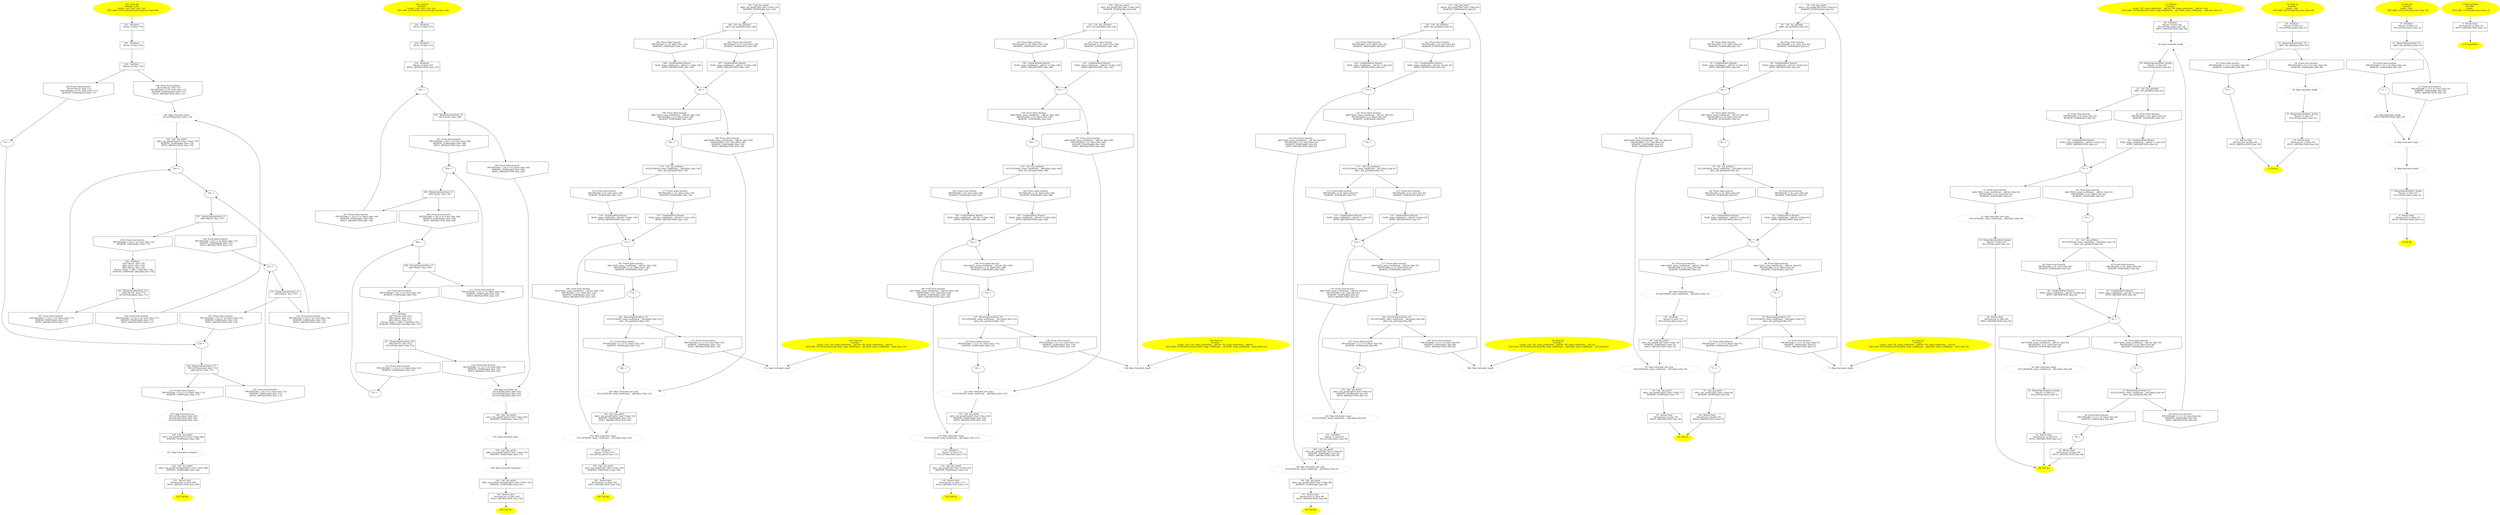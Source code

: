 digraph iCFG {
252 [label="252:  DeclStmt \n   *&i:int =0 [line 170]\n " shape="box"]
	

	 252 -> 251 ;
251 [label="251:  DeclStmt \n   *&j:int =0 [line 170]\n " shape="box"]
	

	 251 -> 250 ;
250 [label="250:  DeclStmt \n   *&k:int =0 [line 170]\n " shape="box"]
	

	 250 -> 248 ;
	 250 -> 249 ;
249 [label="249: Prune (false branch) \n   n$10=*&q:int  [line 171]\n  PRUNE((n$10 == 0), false); [line 171]\n  REMOVE_TEMPS(n$10); [line 171]\n " shape="invhouse"]
	

	 249 -> 247 ;
248 [label="248: Prune (true branch) \n   n$10=*&q:int  [line 171]\n  PRUNE((n$10 != 0), true); [line 171]\n  REMOVE_TEMPS(n$10); [line 171]\n  APPLY_ABSTRACTION; [line 171]\n " shape="invhouse"]
	

	 248 -> 245 ;
247 [label="247: + \n  " ]
	

	 247 -> 228 ;
246 [label="246:  DeclStmt \n   n$7=*&i:int  [line 176]\n  n$8=*&j:int  [line 176]\n  n$9=*&k:int  [line 176]\n  *&v:int =((n$7 + n$8) + n$9) [line 176]\n  REMOVE_TEMPS(n$7,n$8,n$9); [line 176]\n " shape="box"]
	

	 246 -> 241 ;
245 [label="245: Skip GotoLabel_print \n   NULLIFY(&q,false); [line 178]\n " color="gray"]
	

	 245 -> 244 ;
244 [label="244:  Call _fun_printf \n   n$6=_fun_printf(\"wow\\n\":char *) [line 179]\n  REMOVE_TEMPS(n$6); [line 179]\n  APPLY_ABSTRACTION; [line 179]\n " shape="box"]
	

	 244 -> 240 ;
243 [label="243: Prune (false branch) \n   PRUNE(((n$5 >= 15) == 0), false); [line 177]\n  REMOVE_TEMPS(n$5); [line 177]\n  APPLY_ABSTRACTION; [line 177]\n " shape="invhouse"]
	

	 243 -> 240 ;
242 [label="242: Prune (true branch) \n   PRUNE(((n$5 >= 15) != 0), true); [line 177]\n  REMOVE_TEMPS(n$5); [line 177]\n  APPLY_ABSTRACTION; [line 177]\n " shape="invhouse"]
	

	 242 -> 245 ;
241 [label="241:  BinaryOperatorStmt: GE \n   n$5=*&v:int  [line 177]\n  NULLIFY(&v,false); [line 177]\n " shape="box"]
	

	 241 -> 242 ;
	 241 -> 243 ;
240 [label="240: + \n  " ]
	

	 240 -> 236 ;
239 [label="239: Prune (false branch) \n   PRUNE(((n$4 < 10) == 0), false); [line 175]\n  REMOVE_TEMPS(n$4); [line 175]\n  APPLY_ABSTRACTION; [line 175]\n " shape="invhouse"]
	

	 239 -> 232 ;
238 [label="238: Prune (true branch) \n   PRUNE(((n$4 < 10) != 0), true); [line 175]\n  REMOVE_TEMPS(n$4); [line 175]\n " shape="invhouse"]
	

	 238 -> 246 ;
237 [label="237:  BinaryOperatorStmt: LT \n   n$4=*&k:int  [line 175]\n " shape="box"]
	

	 237 -> 238 ;
	 237 -> 239 ;
236 [label="236: + \n  " ]
	

	 236 -> 237 ;
235 [label="235: Prune (false branch) \n   PRUNE(((n$3 < 10) == 0), false); [line 174]\n  REMOVE_TEMPS(n$3); [line 174]\n  APPLY_ABSTRACTION; [line 174]\n " shape="invhouse"]
	

	 235 -> 228 ;
234 [label="234: Prune (true branch) \n   PRUNE(((n$3 < 10) != 0), true); [line 174]\n  REMOVE_TEMPS(n$3); [line 174]\n  APPLY_ABSTRACTION; [line 174]\n " shape="invhouse"]
	

	 234 -> 236 ;
233 [label="233:  BinaryOperatorStmt: LT \n   n$3=*&j:int  [line 174]\n " shape="box"]
	

	 233 -> 234 ;
	 233 -> 235 ;
232 [label="232: + \n  " ]
	

	 232 -> 233 ;
231 [label="231: Prune (false branch) \n   PRUNE(((n$2 < 10) == 0), false); [line 173]\n  REMOVE_TEMPS(n$2); [line 173]\n " shape="invhouse"]
	

	 231 -> 227 ;
230 [label="230: Prune (true branch) \n   PRUNE(((n$2 < 10) != 0), true); [line 173]\n  REMOVE_TEMPS(n$2); [line 173]\n  APPLY_ABSTRACTION; [line 173]\n " shape="invhouse"]
	

	 230 -> 232 ;
229 [label="229:  BinaryOperatorStmt: LT \n   NULLIFY(&q,false); [line 173]\n  n$2=*&i:int  [line 173]\n " shape="box"]
	

	 229 -> 230 ;
	 229 -> 231 ;
228 [label="228: + \n  " ]
	

	 228 -> 229 ;
227 [label="227: Skip GotoLabel_out \n   NULLIFY(&i,false); [line 185]\n  NULLIFY(&j,false); [line 185]\n  NULLIFY(&k,false); [line 185]\n " color="gray"]
	

	 227 -> 226 ;
226 [label="226:  Call _fun_printf \n   n$1=_fun_printf(\"out!\\n\":char *) [line 186]\n  REMOVE_TEMPS(n$1); [line 186]\n " shape="box"]
	

	 226 -> 225 ;
225 [label="225: Skip GotoLabel_terminate \n  " color="gray"]
	

	 225 -> 224 ;
224 [label="224:  Call _fun_printf \n   n$0=_fun_printf(\"terminating!\\n\":char *) [line 188]\n  REMOVE_TEMPS(n$0); [line 188]\n " shape="box"]
	

	 224 -> 223 ;
223 [label="223:  Return Stmt \n   *&return:int =2 [line 189]\n  APPLY_ABSTRACTION; [line 189]\n " shape="box"]
	

	 223 -> 222 ;
222 [label="222: Exit g8 \n  " color=yellow style=filled]
	

221 [label="221: Start g8\nFormals:  q:int \nLocals:  v:int  k:int  j:int  i:int  \n   DECLARE_LOCALS(&return,&v,&k,&j,&i); [line 169]\n " color=yellow style=filled]
	

	 221 -> 252 ;
220 [label="220:  DeclStmt \n   *&i:int =0 [line 147]\n " shape="box"]
	

	 220 -> 219 ;
219 [label="219:  DeclStmt \n   *&j:int =0 [line 147]\n " shape="box"]
	

	 219 -> 218 ;
218 [label="218:  DeclStmt \n   *&k:int =0 [line 147]\n  APPLY_ABSTRACTION; [line 147]\n " shape="box"]
	

	 218 -> 200 ;
217 [label="217:  DeclStmt \n   n$7=*&i:int  [line 151]\n  n$8=*&j:int  [line 151]\n  n$9=*&k:int  [line 151]\n  *&v:int =((n$7 + n$8) + n$9) [line 151]\n  REMOVE_TEMPS(n$7,n$8,n$9); [line 151]\n " shape="box"]
	

	 217 -> 213 ;
216 [label="216:  Call _fun_printf \n   n$6=_fun_printf(\"wow\\n\":char *) [line 155]\n  REMOVE_TEMPS(n$6); [line 155]\n " shape="box"]
	

	 216 -> 196 ;
215 [label="215: Prune (false branch) \n   PRUNE(((n$5 >= 15) == 0), false); [line 152]\n  REMOVE_TEMPS(n$5); [line 152]\n " shape="invhouse"]
	

	 215 -> 212 ;
214 [label="214: Prune (true branch) \n   PRUNE(((n$5 >= 15) != 0), true); [line 152]\n  REMOVE_TEMPS(n$5); [line 152]\n  APPLY_ABSTRACTION; [line 152]\n " shape="invhouse"]
	

	 214 -> 199 ;
213 [label="213:  BinaryOperatorStmt: GE \n   n$5=*&v:int  [line 152]\n  NULLIFY(&v,false); [line 152]\n " shape="box"]
	

	 213 -> 214 ;
	 213 -> 215 ;
212 [label="212: + \n  " ]
	

	 212 -> 208 ;
211 [label="211: Prune (false branch) \n   PRUNE(((n$4 < 10) == 0), false); [line 150]\n  REMOVE_TEMPS(n$4); [line 150]\n  APPLY_ABSTRACTION; [line 150]\n " shape="invhouse"]
	

	 211 -> 204 ;
210 [label="210: Prune (true branch) \n   PRUNE(((n$4 < 10) != 0), true); [line 150]\n  REMOVE_TEMPS(n$4); [line 150]\n " shape="invhouse"]
	

	 210 -> 217 ;
209 [label="209:  BinaryOperatorStmt: LT \n   n$4=*&k:int  [line 150]\n " shape="box"]
	

	 209 -> 210 ;
	 209 -> 211 ;
208 [label="208: + \n  " ]
	

	 208 -> 209 ;
207 [label="207: Prune (false branch) \n   PRUNE(((n$3 < 10) == 0), false); [line 149]\n  REMOVE_TEMPS(n$3); [line 149]\n  APPLY_ABSTRACTION; [line 149]\n " shape="invhouse"]
	

	 207 -> 200 ;
206 [label="206: Prune (true branch) \n   PRUNE(((n$3 < 10) != 0), true); [line 149]\n  REMOVE_TEMPS(n$3); [line 149]\n  APPLY_ABSTRACTION; [line 149]\n " shape="invhouse"]
	

	 206 -> 208 ;
205 [label="205:  BinaryOperatorStmt: LT \n   n$3=*&j:int  [line 149]\n " shape="box"]
	

	 205 -> 206 ;
	 205 -> 207 ;
204 [label="204: + \n  " ]
	

	 204 -> 205 ;
203 [label="203: Prune (false branch) \n   PRUNE(((n$2 < 10) == 0), false); [line 148]\n  REMOVE_TEMPS(n$2); [line 148]\n  APPLY_ABSTRACTION; [line 148]\n " shape="invhouse"]
	

	 203 -> 199 ;
202 [label="202: Prune (true branch) \n   PRUNE(((n$2 < 10) != 0), true); [line 148]\n  REMOVE_TEMPS(n$2); [line 148]\n  APPLY_ABSTRACTION; [line 148]\n " shape="invhouse"]
	

	 202 -> 204 ;
201 [label="201:  BinaryOperatorStmt: LT \n   n$2=*&i:int  [line 148]\n " shape="box"]
	

	 201 -> 202 ;
	 201 -> 203 ;
200 [label="200: + \n  " ]
	

	 200 -> 201 ;
199 [label="199: Skip GotoLabel_out \n   NULLIFY(&i,false); [line 161]\n  NULLIFY(&j,false); [line 161]\n  NULLIFY(&k,false); [line 161]\n " color="gray"]
	

	 199 -> 198 ;
198 [label="198:  Call _fun_printf \n   n$1=_fun_printf(\"out!\\n\":char *) [line 162]\n  REMOVE_TEMPS(n$1); [line 162]\n " shape="box"]
	

	 198 -> 197 ;
197 [label="197: Skip GotoLabel_print \n  " color="gray"]
	

	 197 -> 216 ;
196 [label="196: Skip GotoLabel_terminate \n  " color="gray"]
	

	 196 -> 195 ;
195 [label="195:  Call _fun_printf \n   n$0=_fun_printf(\"terminating!\\n\":char *) [line 165]\n  REMOVE_TEMPS(n$0); [line 165]\n " shape="box"]
	

	 195 -> 194 ;
194 [label="194:  Return Stmt \n   *&return:int =2 [line 166]\n  APPLY_ABSTRACTION; [line 166]\n " shape="box"]
	

	 194 -> 193 ;
193 [label="193: Exit g7 \n  " color=yellow style=filled]
	

192 [label="192: Start g7\nFormals: \nLocals:  v:int  k:int  j:int  i:int  \n   DECLARE_LOCALS(&return,&v,&k,&j,&i); [line 146]\n " color=yellow style=filled]
	

	 192 -> 220 ;
191 [label="191:  Call _fun_printf \n   n$9=_fun_printf(\"B\\n\":char *) [line 126]\n  REMOVE_TEMPS(n$9); [line 126]\n " shape="box"]
	

	 191 -> 184 ;
190 [label="190: Prune (false branch) \n   n$8=*&SIL_temp_conditional___n$6:int  [line 128]\n  PRUNE((n$8 == 0), false); [line 128]\n  REMOVE_TEMPS(n$8); [line 128]\n " shape="invhouse"]
	

	 190 -> 182 ;
189 [label="189: Prune (true branch) \n   n$8=*&SIL_temp_conditional___n$6:int  [line 128]\n  PRUNE((n$8 != 0), true); [line 128]\n  REMOVE_TEMPS(n$8); [line 128]\n  APPLY_ABSTRACTION; [line 128]\n " shape="invhouse"]
	

	 189 -> 164 ;
188 [label="188:  ConditinalStmt Branch \n   *&SIL_temp_conditional___n$6:int =1 [line 128]\n  APPLY_ABSTRACTION; [line 128]\n " shape="box"]
	

	 188 -> 183 ;
187 [label="187:  ConditinalStmt Branch \n   *&SIL_temp_conditional___n$6:int =0 [line 128]\n  APPLY_ABSTRACTION; [line 128]\n " shape="box"]
	

	 187 -> 183 ;
186 [label="186: Prune (false branch) \n   PRUNE((n$7 == 0), false); [line 128]\n  REMOVE_TEMPS(n$7); [line 128]\n " shape="invhouse"]
	

	 186 -> 188 ;
185 [label="185: Prune (true branch) \n   PRUNE((n$7 != 0), true); [line 128]\n  REMOVE_TEMPS(n$7); [line 128]\n " shape="invhouse"]
	

	 185 -> 187 ;
184 [label="184:  Call _fun_getValue \n   n$7=_fun_getValue() [line 128]\n " shape="box"]
	

	 184 -> 185 ;
	 184 -> 186 ;
183 [label="183: + \n  " ]
	

	 183 -> 189 ;
	 183 -> 190 ;
182 [label="182: + \n  " ]
	

	 182 -> 175 ;
181 [label="181: Prune (false branch) \n   n$5=*&SIL_temp_conditional___n$3:int  [line 130]\n  PRUNE((n$5 == 0), false); [line 130]\n  REMOVE_TEMPS(n$5); [line 130]\n " shape="invhouse"]
	

	 181 -> 173 ;
180 [label="180: Prune (true branch) \n   n$5=*&SIL_temp_conditional___n$3:int  [line 130]\n  PRUNE((n$5 != 0), true); [line 130]\n  REMOVE_TEMPS(n$5); [line 130]\n  APPLY_ABSTRACTION; [line 130]\n " shape="invhouse"]
	

	 180 -> 162 ;
179 [label="179:  ConditinalStmt Branch \n   *&SIL_temp_conditional___n$3:int =1 [line 130]\n  APPLY_ABSTRACTION; [line 130]\n " shape="box"]
	

	 179 -> 174 ;
178 [label="178:  ConditinalStmt Branch \n   *&SIL_temp_conditional___n$3:int =0 [line 130]\n  APPLY_ABSTRACTION; [line 130]\n " shape="box"]
	

	 178 -> 174 ;
177 [label="177: Prune (false branch) \n   PRUNE((n$4 == 0), false); [line 130]\n  REMOVE_TEMPS(n$4); [line 130]\n " shape="invhouse"]
	

	 177 -> 179 ;
176 [label="176: Prune (true branch) \n   PRUNE((n$4 != 0), true); [line 130]\n  REMOVE_TEMPS(n$4); [line 130]\n " shape="invhouse"]
	

	 176 -> 178 ;
175 [label="175:  Call _fun_getValue \n   NULLIFY(&SIL_temp_conditional___n$6,false); [line 130]\n  n$4=_fun_getValue() [line 130]\n " shape="box"]
	

	 175 -> 176 ;
	 175 -> 177 ;
174 [label="174: + \n  " ]
	

	 174 -> 180 ;
	 174 -> 181 ;
173 [label="173: + \n  " ]
	

	 173 -> 169 ;
172 [label="172: Skip GotoLabel_stepB \n  " color="gray"]
	

	 172 -> 191 ;
171 [label="171: Prune (false branch) \n   PRUNE(((n$2 > 1) == 0), false); [line 132]\n  REMOVE_TEMPS(n$2); [line 132]\n " shape="invhouse"]
	

	 171 -> 168 ;
170 [label="170: Prune (true branch) \n   PRUNE(((n$2 > 1) != 0), true); [line 132]\n  REMOVE_TEMPS(n$2); [line 132]\n  APPLY_ABSTRACTION; [line 132]\n " shape="invhouse"]
	

	 170 -> 172 ;
169 [label="169:  BinaryOperatorStmt: GT \n   NULLIFY(&SIL_temp_conditional___n$3,false); [line 132]\n  n$2=_fun_getValue() [line 132]\n " shape="box"]
	

	 169 -> 170 ;
	 169 -> 171 ;
168 [label="168: + \n  " ]
	

	 168 -> 164 ;
167 [label="167:  DeclStmt \n   *&a:int =2 [line 137]\n  NULLIFY(&a,false); [line 137]\n " shape="box"]
	

	 167 -> 166 ;
166 [label="166:  Call _fun_printf \n   n$1=_fun_printf(\"A\\n\":char *) [line 138]\n  REMOVE_TEMPS(n$1); [line 138]\n " shape="box"]
	

	 166 -> 165 ;
165 [label="165:  Return Stmt \n   *&return:int =1 [line 140]\n  APPLY_ABSTRACTION; [line 140]\n " shape="box"]
	

	 165 -> 161 ;
164 [label="164: Skip GotoLabel_exit_step \n   NULLIFY(&SIL_temp_conditional___n$6,false); [line 141]\n " color="gray"]
	

	 164 -> 163 ;
163 [label="163:  Call _fun_printf \n   n$0=_fun_printf(\"exit\\n\":char *) [line 142]\n  REMOVE_TEMPS(n$0); [line 142]\n  APPLY_ABSTRACTION; [line 142]\n " shape="box"]
	

	 163 -> 162 ;
162 [label="162: Skip GotoLabel_stepA \n   NULLIFY(&SIL_temp_conditional___n$3,false); [line 143]\n " color="gray"]
	

	 162 -> 167 ;
161 [label="161: Exit g6 \n  " color=yellow style=filled]
	

160 [label="160: Start g6\nFormals: \nLocals:  a:int  SIL_temp_conditional___n$3:int  SIL_temp_conditional___n$6:int  \n   DECLARE_LOCALS(&return,&a,&SIL_temp_conditional___n$3,&SIL_temp_conditional___n$6); [line 124]\n " color=yellow style=filled]
	

	 160 -> 172 ;
159 [label="159:  Call _fun_printf \n   n$9=_fun_printf(\"B\\n\":char *) [line 104]\n  REMOVE_TEMPS(n$9); [line 104]\n " shape="box"]
	

	 159 -> 152 ;
158 [label="158: Prune (false branch) \n   n$8=*&SIL_temp_conditional___n$6:int  [line 106]\n  PRUNE((n$8 == 0), false); [line 106]\n  REMOVE_TEMPS(n$8); [line 106]\n " shape="invhouse"]
	

	 158 -> 150 ;
157 [label="157: Prune (true branch) \n   n$8=*&SIL_temp_conditional___n$6:int  [line 106]\n  PRUNE((n$8 != 0), true); [line 106]\n  REMOVE_TEMPS(n$8); [line 106]\n  APPLY_ABSTRACTION; [line 106]\n " shape="invhouse"]
	

	 157 -> 132 ;
156 [label="156:  ConditinalStmt Branch \n   *&SIL_temp_conditional___n$6:int =1 [line 106]\n  APPLY_ABSTRACTION; [line 106]\n " shape="box"]
	

	 156 -> 151 ;
155 [label="155:  ConditinalStmt Branch \n   *&SIL_temp_conditional___n$6:int =0 [line 106]\n  APPLY_ABSTRACTION; [line 106]\n " shape="box"]
	

	 155 -> 151 ;
154 [label="154: Prune (false branch) \n   PRUNE((n$7 == 0), false); [line 106]\n  REMOVE_TEMPS(n$7); [line 106]\n " shape="invhouse"]
	

	 154 -> 156 ;
153 [label="153: Prune (true branch) \n   PRUNE((n$7 != 0), true); [line 106]\n  REMOVE_TEMPS(n$7); [line 106]\n " shape="invhouse"]
	

	 153 -> 155 ;
152 [label="152:  Call _fun_getValue \n   n$7=_fun_getValue() [line 106]\n " shape="box"]
	

	 152 -> 153 ;
	 152 -> 154 ;
151 [label="151: + \n  " ]
	

	 151 -> 157 ;
	 151 -> 158 ;
150 [label="150: + \n  " ]
	

	 150 -> 143 ;
149 [label="149: Prune (false branch) \n   n$5=*&SIL_temp_conditional___n$3:int  [line 108]\n  PRUNE((n$5 == 0), false); [line 108]\n  REMOVE_TEMPS(n$5); [line 108]\n " shape="invhouse"]
	

	 149 -> 141 ;
148 [label="148: Prune (true branch) \n   n$5=*&SIL_temp_conditional___n$3:int  [line 108]\n  PRUNE((n$5 != 0), true); [line 108]\n  REMOVE_TEMPS(n$5); [line 108]\n  APPLY_ABSTRACTION; [line 108]\n " shape="invhouse"]
	

	 148 -> 130 ;
147 [label="147:  ConditinalStmt Branch \n   *&SIL_temp_conditional___n$3:int =1 [line 108]\n  APPLY_ABSTRACTION; [line 108]\n " shape="box"]
	

	 147 -> 142 ;
146 [label="146:  ConditinalStmt Branch \n   *&SIL_temp_conditional___n$3:int =0 [line 108]\n  APPLY_ABSTRACTION; [line 108]\n " shape="box"]
	

	 146 -> 142 ;
145 [label="145: Prune (false branch) \n   PRUNE((n$4 == 0), false); [line 108]\n  REMOVE_TEMPS(n$4); [line 108]\n " shape="invhouse"]
	

	 145 -> 147 ;
144 [label="144: Prune (true branch) \n   PRUNE((n$4 != 0), true); [line 108]\n  REMOVE_TEMPS(n$4); [line 108]\n " shape="invhouse"]
	

	 144 -> 146 ;
143 [label="143:  Call _fun_getValue \n   NULLIFY(&SIL_temp_conditional___n$6,false); [line 108]\n  n$4=_fun_getValue() [line 108]\n " shape="box"]
	

	 143 -> 144 ;
	 143 -> 145 ;
142 [label="142: + \n  " ]
	

	 142 -> 148 ;
	 142 -> 149 ;
141 [label="141: + \n  " ]
	

	 141 -> 137 ;
140 [label="140: Skip GotoLabel_stepB \n  " color="gray"]
	

	 140 -> 159 ;
139 [label="139: Prune (false branch) \n   PRUNE(((n$2 > 1) == 0), false); [line 110]\n  REMOVE_TEMPS(n$2); [line 110]\n " shape="invhouse"]
	

	 139 -> 136 ;
138 [label="138: Prune (true branch) \n   PRUNE(((n$2 > 1) != 0), true); [line 110]\n  REMOVE_TEMPS(n$2); [line 110]\n  APPLY_ABSTRACTION; [line 110]\n " shape="invhouse"]
	

	 138 -> 140 ;
137 [label="137:  BinaryOperatorStmt: GT \n   NULLIFY(&SIL_temp_conditional___n$3,false); [line 110]\n  n$2=_fun_getValue() [line 110]\n " shape="box"]
	

	 137 -> 138 ;
	 137 -> 139 ;
136 [label="136: + \n  " ]
	

	 136 -> 132 ;
135 [label="135:  DeclStmt \n   *&a:int =2 [line 115]\n  NULLIFY(&a,false); [line 115]\n " shape="box"]
	

	 135 -> 134 ;
134 [label="134:  Call _fun_printf \n   n$1=_fun_printf(\"A\\n\":char *) [line 116]\n  REMOVE_TEMPS(n$1); [line 116]\n " shape="box"]
	

	 134 -> 133 ;
133 [label="133:  Return Stmt \n   *&return:int =1 [line 117]\n  APPLY_ABSTRACTION; [line 117]\n " shape="box"]
	

	 133 -> 129 ;
132 [label="132: Skip GotoLabel_exit_step \n   NULLIFY(&SIL_temp_conditional___n$6,false); [line 119]\n " color="gray"]
	

	 132 -> 131 ;
131 [label="131:  Call _fun_printf \n   n$0=_fun_printf(\"exit\\n\":char *) [line 120]\n  REMOVE_TEMPS(n$0); [line 120]\n  APPLY_ABSTRACTION; [line 120]\n " shape="box"]
	

	 131 -> 130 ;
130 [label="130: Skip GotoLabel_stepA \n   NULLIFY(&SIL_temp_conditional___n$3,false); [line 121]\n " color="gray"]
	

	 130 -> 135 ;
129 [label="129: Exit g5 \n  " color=yellow style=filled]
	

128 [label="128: Start g5\nFormals: \nLocals:  a:int  SIL_temp_conditional___n$3:int  SIL_temp_conditional___n$6:int  \n   DECLARE_LOCALS(&return,&a,&SIL_temp_conditional___n$3,&SIL_temp_conditional___n$6); [line 102]\n " color=yellow style=filled]
	

	 128 -> 140 ;
127 [label="127:  Call _fun_printf \n   n$10=_fun_printf(\"B\\n\":char *) [line 83]\n  REMOVE_TEMPS(n$10); [line 83]\n " shape="box"]
	

	 127 -> 120 ;
126 [label="126: Prune (false branch) \n   n$9=*&SIL_temp_conditional___n$7:int  [line 85]\n  PRUNE((n$9 == 0), false); [line 85]\n  REMOVE_TEMPS(n$9); [line 85]\n " shape="invhouse"]
	

	 126 -> 118 ;
125 [label="125: Prune (true branch) \n   n$9=*&SIL_temp_conditional___n$7:int  [line 85]\n  PRUNE((n$9 != 0), true); [line 85]\n  REMOVE_TEMPS(n$9); [line 85]\n  APPLY_ABSTRACTION; [line 85]\n " shape="invhouse"]
	

	 125 -> 99 ;
124 [label="124:  ConditinalStmt Branch \n   *&SIL_temp_conditional___n$7:int =1 [line 85]\n  APPLY_ABSTRACTION; [line 85]\n " shape="box"]
	

	 124 -> 119 ;
123 [label="123:  ConditinalStmt Branch \n   *&SIL_temp_conditional___n$7:int =0 [line 85]\n  APPLY_ABSTRACTION; [line 85]\n " shape="box"]
	

	 123 -> 119 ;
122 [label="122: Prune (false branch) \n   PRUNE((n$8 == 0), false); [line 85]\n  REMOVE_TEMPS(n$8); [line 85]\n " shape="invhouse"]
	

	 122 -> 124 ;
121 [label="121: Prune (true branch) \n   PRUNE((n$8 != 0), true); [line 85]\n  REMOVE_TEMPS(n$8); [line 85]\n " shape="invhouse"]
	

	 121 -> 123 ;
120 [label="120:  Call _fun_getValue \n   n$8=_fun_getValue() [line 85]\n " shape="box"]
	

	 120 -> 121 ;
	 120 -> 122 ;
119 [label="119: + \n  " ]
	

	 119 -> 125 ;
	 119 -> 126 ;
118 [label="118: + \n  " ]
	

	 118 -> 111 ;
117 [label="117: Prune (false branch) \n   n$6=*&SIL_temp_conditional___n$4:int  [line 87]\n  PRUNE((n$6 == 0), false); [line 87]\n  REMOVE_TEMPS(n$6); [line 87]\n " shape="invhouse"]
	

	 117 -> 109 ;
116 [label="116: Prune (true branch) \n   n$6=*&SIL_temp_conditional___n$4:int  [line 87]\n  PRUNE((n$6 != 0), true); [line 87]\n  REMOVE_TEMPS(n$6); [line 87]\n  APPLY_ABSTRACTION; [line 87]\n " shape="invhouse"]
	

	 116 -> 102 ;
115 [label="115:  ConditinalStmt Branch \n   *&SIL_temp_conditional___n$4:int =1 [line 87]\n  APPLY_ABSTRACTION; [line 87]\n " shape="box"]
	

	 115 -> 110 ;
114 [label="114:  ConditinalStmt Branch \n   *&SIL_temp_conditional___n$4:int =0 [line 87]\n  APPLY_ABSTRACTION; [line 87]\n " shape="box"]
	

	 114 -> 110 ;
113 [label="113: Prune (false branch) \n   PRUNE((n$5 == 0), false); [line 87]\n  REMOVE_TEMPS(n$5); [line 87]\n " shape="invhouse"]
	

	 113 -> 115 ;
112 [label="112: Prune (true branch) \n   PRUNE((n$5 != 0), true); [line 87]\n  REMOVE_TEMPS(n$5); [line 87]\n " shape="invhouse"]
	

	 112 -> 114 ;
111 [label="111:  Call _fun_getValue \n   NULLIFY(&SIL_temp_conditional___n$7,false); [line 87]\n  n$5=_fun_getValue() [line 87]\n " shape="box"]
	

	 111 -> 112 ;
	 111 -> 113 ;
110 [label="110: + \n  " ]
	

	 110 -> 116 ;
	 110 -> 117 ;
109 [label="109: + \n  " ]
	

	 109 -> 105 ;
108 [label="108: Skip GotoLabel_stepB \n  " color="gray"]
	

	 108 -> 127 ;
107 [label="107: Prune (false branch) \n   PRUNE(((n$3 > 1) == 0), false); [line 89]\n  REMOVE_TEMPS(n$3); [line 89]\n " shape="invhouse"]
	

	 107 -> 104 ;
106 [label="106: Prune (true branch) \n   PRUNE(((n$3 > 1) != 0), true); [line 89]\n  REMOVE_TEMPS(n$3); [line 89]\n  APPLY_ABSTRACTION; [line 89]\n " shape="invhouse"]
	

	 106 -> 108 ;
105 [label="105:  BinaryOperatorStmt: GT \n   NULLIFY(&SIL_temp_conditional___n$4,false); [line 89]\n  n$3=_fun_getValue() [line 89]\n " shape="box"]
	

	 105 -> 106 ;
	 105 -> 107 ;
104 [label="104: + \n  " ]
	

	 104 -> 103 ;
103 [label="103:  Call _fun_printf \n   n$2=_fun_printf(\"g4\\n\":char *) [line 91]\n  REMOVE_TEMPS(n$2); [line 91]\n  APPLY_ABSTRACTION; [line 91]\n " shape="box"]
	

	 103 -> 102 ;
102 [label="102: Skip GotoLabel_stepA \n   NULLIFY(&SIL_temp_conditional___n$4,false); [line 93]\n " color="gray"]
	

	 102 -> 101 ;
101 [label="101:  DeclStmt \n   *&a:int =2 [line 94]\n  NULLIFY(&a,false); [line 94]\n " shape="box"]
	

	 101 -> 100 ;
100 [label="100:  Call _fun_printf \n   n$1=_fun_printf(\"A\\n\":char *) [line 95]\n  REMOVE_TEMPS(n$1); [line 95]\n  APPLY_ABSTRACTION; [line 95]\n " shape="box"]
	

	 100 -> 99 ;
99 [label="99: Skip GotoLabel_exit_step \n   NULLIFY(&SIL_temp_conditional___n$7,false); [line 97]\n " color="gray"]
	

	 99 -> 98 ;
98 [label="98:  Call _fun_printf \n   n$0=_fun_printf(\"exit\\n\":char *) [line 98]\n  REMOVE_TEMPS(n$0); [line 98]\n " shape="box"]
	

	 98 -> 97 ;
97 [label="97:  Return Stmt \n   *&return:int =1 [line 99]\n  APPLY_ABSTRACTION; [line 99]\n " shape="box"]
	

	 97 -> 96 ;
96 [label="96: Exit g4 \n  " color=yellow style=filled]
	

95 [label="95: Start g4\nFormals: \nLocals:  a:int  SIL_temp_conditional___n$4:int  SIL_temp_conditional___n$7:int  \n   DECLARE_LOCALS(&return,&a,&SIL_temp_conditional___n$4,&SIL_temp_conditional___n$7); [line 81]\n " color=yellow style=filled]
	

	 95 -> 108 ;
94 [label="94:  Call _fun_printf \n   n$10=_fun_printf(\"B\\n\":char *) [line 61]\n  REMOVE_TEMPS(n$10); [line 61]\n " shape="box"]
	

	 94 -> 87 ;
93 [label="93: Prune (false branch) \n   n$9=*&SIL_temp_conditional___n$7:int  [line 63]\n  PRUNE((n$9 == 0), false); [line 63]\n  REMOVE_TEMPS(n$9); [line 63]\n " shape="invhouse"]
	

	 93 -> 85 ;
92 [label="92: Prune (true branch) \n   n$9=*&SIL_temp_conditional___n$7:int  [line 63]\n  PRUNE((n$9 != 0), true); [line 63]\n  REMOVE_TEMPS(n$9); [line 63]\n  APPLY_ABSTRACTION; [line 63]\n " shape="invhouse"]
	

	 92 -> 65 ;
91 [label="91:  ConditinalStmt Branch \n   *&SIL_temp_conditional___n$7:int =1 [line 63]\n  APPLY_ABSTRACTION; [line 63]\n " shape="box"]
	

	 91 -> 86 ;
90 [label="90:  ConditinalStmt Branch \n   *&SIL_temp_conditional___n$7:int =0 [line 63]\n  APPLY_ABSTRACTION; [line 63]\n " shape="box"]
	

	 90 -> 86 ;
89 [label="89: Prune (false branch) \n   PRUNE((n$8 == 0), false); [line 63]\n  REMOVE_TEMPS(n$8); [line 63]\n " shape="invhouse"]
	

	 89 -> 91 ;
88 [label="88: Prune (true branch) \n   PRUNE((n$8 != 0), true); [line 63]\n  REMOVE_TEMPS(n$8); [line 63]\n " shape="invhouse"]
	

	 88 -> 90 ;
87 [label="87:  Call _fun_getValue \n   n$8=_fun_getValue() [line 63]\n " shape="box"]
	

	 87 -> 88 ;
	 87 -> 89 ;
86 [label="86: + \n  " ]
	

	 86 -> 92 ;
	 86 -> 93 ;
85 [label="85: + \n  " ]
	

	 85 -> 78 ;
84 [label="84: Prune (false branch) \n   n$6=*&SIL_temp_conditional___n$4:int  [line 65]\n  PRUNE((n$6 == 0), false); [line 65]\n  REMOVE_TEMPS(n$6); [line 65]\n " shape="invhouse"]
	

	 84 -> 76 ;
83 [label="83: Prune (true branch) \n   n$6=*&SIL_temp_conditional___n$4:int  [line 65]\n  PRUNE((n$6 != 0), true); [line 65]\n  REMOVE_TEMPS(n$6); [line 65]\n " shape="invhouse"]
	

	 83 -> 68 ;
82 [label="82:  ConditinalStmt Branch \n   *&SIL_temp_conditional___n$4:int =1 [line 65]\n  APPLY_ABSTRACTION; [line 65]\n " shape="box"]
	

	 82 -> 77 ;
81 [label="81:  ConditinalStmt Branch \n   *&SIL_temp_conditional___n$4:int =0 [line 65]\n  APPLY_ABSTRACTION; [line 65]\n " shape="box"]
	

	 81 -> 77 ;
80 [label="80: Prune (false branch) \n   PRUNE((n$5 == 0), false); [line 65]\n  REMOVE_TEMPS(n$5); [line 65]\n " shape="invhouse"]
	

	 80 -> 82 ;
79 [label="79: Prune (true branch) \n   PRUNE((n$5 != 0), true); [line 65]\n  REMOVE_TEMPS(n$5); [line 65]\n " shape="invhouse"]
	

	 79 -> 81 ;
78 [label="78:  Call _fun_getValue \n   NULLIFY(&SIL_temp_conditional___n$7,false); [line 65]\n  n$5=_fun_getValue() [line 65]\n " shape="box"]
	

	 78 -> 79 ;
	 78 -> 80 ;
77 [label="77: + \n  " ]
	

	 77 -> 83 ;
	 77 -> 84 ;
76 [label="76: + \n  " ]
	

	 76 -> 72 ;
75 [label="75: Skip GotoLabel_stepB \n  " color="gray"]
	

	 75 -> 94 ;
74 [label="74: Prune (false branch) \n   PRUNE(((n$3 > 1) == 0), false); [line 67]\n  REMOVE_TEMPS(n$3); [line 67]\n " shape="invhouse"]
	

	 74 -> 71 ;
73 [label="73: Prune (true branch) \n   PRUNE(((n$3 > 1) != 0), true); [line 67]\n  REMOVE_TEMPS(n$3); [line 67]\n  APPLY_ABSTRACTION; [line 67]\n " shape="invhouse"]
	

	 73 -> 75 ;
72 [label="72:  BinaryOperatorStmt: GT \n   NULLIFY(&SIL_temp_conditional___n$4,false); [line 67]\n  n$3=_fun_getValue() [line 67]\n " shape="box"]
	

	 72 -> 73 ;
	 72 -> 74 ;
71 [label="71: + \n  " ]
	

	 71 -> 70 ;
70 [label="70:  Call _fun_printf \n   n$2=_fun_printf(\"g3\\n\":char *) [line 69]\n  REMOVE_TEMPS(n$2); [line 69]\n " shape="box"]
	

	 70 -> 69 ;
69 [label="69:  Return Stmt \n   *&return:int =0 [line 70]\n  APPLY_ABSTRACTION; [line 70]\n " shape="box"]
	

	 69 -> 62 ;
68 [label="68: Skip GotoLabel_stepA \n   NULLIFY(&SIL_temp_conditional___n$4,false); [line 72]\n " color="gray"]
	

	 68 -> 67 ;
67 [label="67:  DeclStmt \n   *&a:int =2 [line 73]\n  NULLIFY(&a,false); [line 73]\n " shape="box"]
	

	 67 -> 66 ;
66 [label="66:  Call _fun_printf \n   n$1=_fun_printf(\"A\\n\":char *) [line 74]\n  REMOVE_TEMPS(n$1); [line 74]\n  APPLY_ABSTRACTION; [line 74]\n " shape="box"]
	

	 66 -> 65 ;
65 [label="65: Skip GotoLabel_exit_step \n   NULLIFY(&SIL_temp_conditional___n$7,false); [line 76]\n " color="gray"]
	

	 65 -> 64 ;
64 [label="64:  Call _fun_printf \n   n$0=_fun_printf(\"exit\\n\":char *) [line 77]\n  REMOVE_TEMPS(n$0); [line 77]\n " shape="box"]
	

	 64 -> 63 ;
63 [label="63:  Return Stmt \n   *&return:int =1 [line 78]\n  APPLY_ABSTRACTION; [line 78]\n " shape="box"]
	

	 63 -> 62 ;
62 [label="62: Exit g3 \n  " color=yellow style=filled]
	

61 [label="61: Start g3\nFormals: \nLocals:  a:int  SIL_temp_conditional___n$4:int  SIL_temp_conditional___n$7:int  \n   DECLARE_LOCALS(&return,&a,&SIL_temp_conditional___n$4,&SIL_temp_conditional___n$7); [line 59]\n " color=yellow style=filled]
	

	 61 -> 75 ;
60 [label="60:  DeclStmt \n   *&a:int =0 [line 38]\n  NULLIFY(&a,false); [line 38]\n  APPLY_ABSTRACTION; [line 38]\n " shape="box"]
	

	 60 -> 40 ;
59 [label="59:  BinaryOperatorStmt: Assign \n   *&a:int =1 [line 40]\n  NULLIFY(&a,false); [line 40]\n " shape="box"]
	

	 59 -> 52 ;
58 [label="58: Prune (false branch) \n   n$6=*&SIL_temp_conditional___n$4:int  [line 42]\n  PRUNE((n$6 == 0), false); [line 42]\n  REMOVE_TEMPS(n$6); [line 42]\n " shape="invhouse"]
	

	 58 -> 50 ;
57 [label="57: Prune (true branch) \n   n$6=*&SIL_temp_conditional___n$4:int  [line 42]\n  PRUNE((n$6 != 0), true); [line 42]\n  REMOVE_TEMPS(n$6); [line 42]\n " shape="invhouse"]
	

	 57 -> 31 ;
56 [label="56:  ConditinalStmt Branch \n   *&SIL_temp_conditional___n$4:int =1 [line 42]\n  APPLY_ABSTRACTION; [line 42]\n " shape="box"]
	

	 56 -> 51 ;
55 [label="55:  ConditinalStmt Branch \n   *&SIL_temp_conditional___n$4:int =0 [line 42]\n  APPLY_ABSTRACTION; [line 42]\n " shape="box"]
	

	 55 -> 51 ;
54 [label="54: Prune (false branch) \n   PRUNE((n$5 == 0), false); [line 42]\n  REMOVE_TEMPS(n$5); [line 42]\n " shape="invhouse"]
	

	 54 -> 56 ;
53 [label="53: Prune (true branch) \n   PRUNE((n$5 != 0), true); [line 42]\n  REMOVE_TEMPS(n$5); [line 42]\n " shape="invhouse"]
	

	 53 -> 55 ;
52 [label="52:  Call _fun_getValue \n   n$5=_fun_getValue() [line 42]\n " shape="box"]
	

	 52 -> 53 ;
	 52 -> 54 ;
51 [label="51: + \n  " ]
	

	 51 -> 57 ;
	 51 -> 58 ;
50 [label="50: + \n  " ]
	

	 50 -> 43 ;
49 [label="49: Prune (false branch) \n   n$3=*&SIL_temp_conditional___n$1:int  [line 44]\n  PRUNE((n$3 == 0), false); [line 44]\n  REMOVE_TEMPS(n$3); [line 44]\n " shape="invhouse"]
	

	 49 -> 41 ;
48 [label="48: Prune (true branch) \n   n$3=*&SIL_temp_conditional___n$1:int  [line 44]\n  PRUNE((n$3 != 0), true); [line 44]\n  REMOVE_TEMPS(n$3); [line 44]\n " shape="invhouse"]
	

	 48 -> 34 ;
47 [label="47:  ConditinalStmt Branch \n   *&SIL_temp_conditional___n$1:int =1 [line 44]\n  APPLY_ABSTRACTION; [line 44]\n " shape="box"]
	

	 47 -> 42 ;
46 [label="46:  ConditinalStmt Branch \n   *&SIL_temp_conditional___n$1:int =0 [line 44]\n  APPLY_ABSTRACTION; [line 44]\n " shape="box"]
	

	 46 -> 42 ;
45 [label="45: Prune (false branch) \n   PRUNE((n$2 == 0), false); [line 44]\n  REMOVE_TEMPS(n$2); [line 44]\n " shape="invhouse"]
	

	 45 -> 47 ;
44 [label="44: Prune (true branch) \n   PRUNE((n$2 != 0), true); [line 44]\n  REMOVE_TEMPS(n$2); [line 44]\n " shape="invhouse"]
	

	 44 -> 46 ;
43 [label="43:  Call _fun_getValue \n   NULLIFY(&SIL_temp_conditional___n$4,false); [line 44]\n  n$2=_fun_getValue() [line 44]\n " shape="box"]
	

	 43 -> 44 ;
	 43 -> 45 ;
42 [label="42: + \n  " ]
	

	 42 -> 48 ;
	 42 -> 49 ;
41 [label="41: + \n  " ]
	

	 41 -> 37 ;
40 [label="40: Skip GotoLabel_stepB \n  " color="gray"]
	

	 40 -> 59 ;
39 [label="39: Prune (false branch) \n   PRUNE(((n$0 > 1) == 0), false); [line 46]\n  REMOVE_TEMPS(n$0); [line 46]\n " shape="invhouse"]
	

	 39 -> 36 ;
38 [label="38: Prune (true branch) \n   PRUNE(((n$0 > 1) != 0), true); [line 46]\n  REMOVE_TEMPS(n$0); [line 46]\n  APPLY_ABSTRACTION; [line 46]\n " shape="invhouse"]
	

	 38 -> 40 ;
37 [label="37:  BinaryOperatorStmt: GT \n   NULLIFY(&SIL_temp_conditional___n$1,false); [line 46]\n  n$0=_fun_getValue() [line 46]\n " shape="box"]
	

	 37 -> 38 ;
	 37 -> 39 ;
36 [label="36: + \n  " ]
	

	 36 -> 35 ;
35 [label="35:  Return Stmt \n   *&return:int =0 [line 48]\n  APPLY_ABSTRACTION; [line 48]\n " shape="box"]
	

	 35 -> 28 ;
34 [label="34: Skip GotoLabel_stepA \n   NULLIFY(&SIL_temp_conditional___n$1,false); [line 50]\n " color="gray"]
	

	 34 -> 33 ;
33 [label="33:  BinaryOperatorStmt: Assign \n   *&a:int =2 [line 51]\n  NULLIFY(&a,false); [line 51]\n " shape="box"]
	

	 33 -> 32 ;
32 [label="32:  Return Stmt \n   *&return:int =2 [line 52]\n  APPLY_ABSTRACTION; [line 52]\n " shape="box"]
	

	 32 -> 28 ;
31 [label="31: Skip GotoLabel_exit_step \n   NULLIFY(&SIL_temp_conditional___n$4,false); [line 54]\n " color="gray"]
	

	 31 -> 30 ;
30 [label="30:  BinaryOperatorStmt: Assign \n   *&a:int =3 [line 55]\n  NULLIFY(&a,false); [line 55]\n " shape="box"]
	

	 30 -> 29 ;
29 [label="29:  Return Stmt \n   *&return:int =1 [line 56]\n  APPLY_ABSTRACTION; [line 56]\n " shape="box"]
	

	 29 -> 28 ;
28 [label="28: Exit g2 \n  " color=yellow style=filled]
	

27 [label="27: Start g2\nFormals: \nLocals:  SIL_temp_conditional___n$1:int  SIL_temp_conditional___n$4:int  a:int  \n   DECLARE_LOCALS(&return,&SIL_temp_conditional___n$1,&SIL_temp_conditional___n$4,&a); [line 37]\n " color=yellow style=filled]
	

	 27 -> 60 ;
26 [label="26:  DeclStmt \n   *&a:int =0 [line 27]\n  NULLIFY(&a,false); [line 27]\n " shape="box"]
	

	 26 -> 23 ;
25 [label="25: Prune (false branch) \n   PRUNE(((n$0 > 1) == 0), false); [line 28]\n  REMOVE_TEMPS(n$0); [line 28]\n " shape="invhouse"]
	

	 25 -> 22 ;
24 [label="24: Prune (true branch) \n   PRUNE(((n$0 > 1) != 0), true); [line 28]\n  REMOVE_TEMPS(n$0); [line 28]\n " shape="invhouse"]
	

	 24 -> 20 ;
23 [label="23:  BinaryOperatorStmt: GT \n   n$0=_fun_getValue() [line 28]\n " shape="box"]
	

	 23 -> 24 ;
	 23 -> 25 ;
22 [label="22: + \n  " ]
	

	 22 -> 21 ;
21 [label="21:  Return Stmt \n   *&return:int =0 [line 30]\n  APPLY_ABSTRACTION; [line 30]\n " shape="box"]
	

	 21 -> 17 ;
20 [label="20: Skip GotoLabel_stepB \n  " color="gray"]
	

	 20 -> 19 ;
19 [label="19:  BinaryOperatorStmt: Assign \n   *&a:int =1 [line 33]\n  NULLIFY(&a,false); [line 33]\n " shape="box"]
	

	 19 -> 18 ;
18 [label="18:  Return Stmt \n   *&return:int =1 [line 34]\n  APPLY_ABSTRACTION; [line 34]\n " shape="box"]
	

	 18 -> 17 ;
17 [label="17: Exit g1 \n  " color=yellow style=filled]
	

16 [label="16: Start g1\nFormals: \nLocals:  a:int  \n   DECLARE_LOCALS(&return,&a); [line 26]\n " color=yellow style=filled]
	

	 16 -> 26 ;
15 [label="15:  DeclStmt \n   *&a:int =0 [line 15]\n  NULLIFY(&a,false); [line 15]\n " shape="box"]
	

	 15 -> 12 ;
14 [label="14: Prune (false branch) \n   PRUNE(((n$0 > 1) == 0), false); [line 16]\n  REMOVE_TEMPS(n$0); [line 16]\n " shape="invhouse"]
	

	 14 -> 11 ;
13 [label="13: Prune (true branch) \n   PRUNE(((n$0 > 1) != 0), true); [line 16]\n  REMOVE_TEMPS(n$0); [line 16]\n  APPLY_ABSTRACTION; [line 16]\n " shape="invhouse"]
	

	 13 -> 9 ;
12 [label="12:  BinaryOperatorStmt: GT \n   n$0=_fun_getValue() [line 16]\n " shape="box"]
	

	 12 -> 13 ;
	 12 -> 14 ;
11 [label="11: + \n  " ]
	

	 11 -> 10 ;
10 [label="10: Skip GotoLabel_stepB \n   APPLY_ABSTRACTION; [line 19]\n " color="gray"]
	

	 10 -> 9 ;
9 [label="9: Skip GotoLabel_stepC \n  " color="gray"]
	

	 9 -> 8 ;
8 [label="8: Skip GotoLabel_stepD \n  " color="gray"]
	

	 8 -> 7 ;
7 [label="7:  BinaryOperatorStmt: Assign \n   *&a:int =1 [line 22]\n  NULLIFY(&a,false); [line 22]\n " shape="box"]
	

	 7 -> 6 ;
6 [label="6:  Return Stmt \n   *&return:int =1 [line 23]\n  APPLY_ABSTRACTION; [line 23]\n " shape="box"]
	

	 6 -> 5 ;
5 [label="5: Exit g0 \n  " color=yellow style=filled]
	

4 [label="4: Start g0\nFormals: \nLocals:  a:int  \n   DECLARE_LOCALS(&return,&a); [line 14]\n " color=yellow style=filled]
	

	 4 -> 15 ;
3 [label="3:  Return Stmt \n   *&return:int =2 [line 12]\n  APPLY_ABSTRACTION; [line 12]\n " shape="box"]
	

	 3 -> 2 ;
2 [label="2: Exit getValue \n  " color=yellow style=filled]
	

1 [label="1: Start getValue\nFormals: \nLocals:  \n   DECLARE_LOCALS(&return); [line 12]\n " color=yellow style=filled]
	

	 1 -> 3 ;
}
